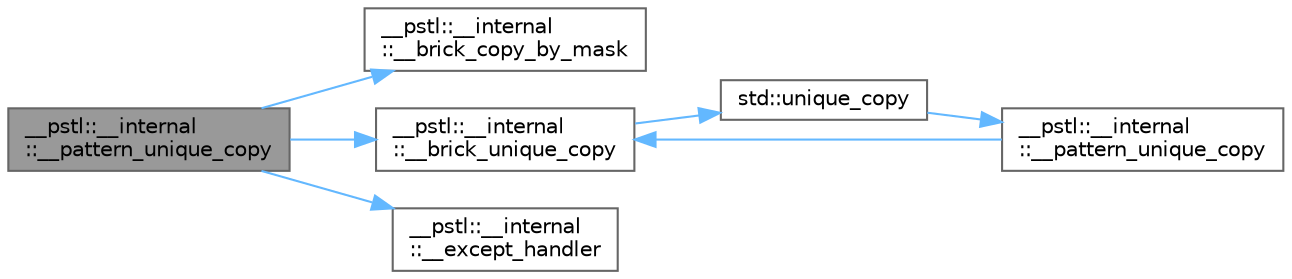 digraph "__pstl::__internal::__pattern_unique_copy"
{
 // LATEX_PDF_SIZE
  bgcolor="transparent";
  edge [fontname=Helvetica,fontsize=10,labelfontname=Helvetica,labelfontsize=10];
  node [fontname=Helvetica,fontsize=10,shape=box,height=0.2,width=0.4];
  rankdir="LR";
  Node1 [id="Node000001",label="__pstl::__internal\l::__pattern_unique_copy",height=0.2,width=0.4,color="gray40", fillcolor="grey60", style="filled", fontcolor="black",tooltip=" "];
  Node1 -> Node2 [id="edge1_Node000001_Node000002",color="steelblue1",style="solid",tooltip=" "];
  Node2 [id="Node000002",label="__pstl::__internal\l::__brick_copy_by_mask",height=0.2,width=0.4,color="grey40", fillcolor="white", style="filled",URL="$namespace____pstl_1_1____internal.html#a80a6116f76e81904dfc09a968b0557fc",tooltip=" "];
  Node1 -> Node3 [id="edge2_Node000001_Node000003",color="steelblue1",style="solid",tooltip=" "];
  Node3 [id="Node000003",label="__pstl::__internal\l::__brick_unique_copy",height=0.2,width=0.4,color="grey40", fillcolor="white", style="filled",URL="$namespace____pstl_1_1____internal.html#a9beb05de0c0cca0210da6ad34342bb57",tooltip=" "];
  Node3 -> Node4 [id="edge3_Node000003_Node000004",color="steelblue1",style="solid",tooltip=" "];
  Node4 [id="Node000004",label="std::unique_copy",height=0.2,width=0.4,color="grey40", fillcolor="white", style="filled",URL="$namespacestd.html#a5dca0b0436966649ae7ffb41cf4c67d9",tooltip=" "];
  Node4 -> Node5 [id="edge4_Node000004_Node000005",color="steelblue1",style="solid",tooltip=" "];
  Node5 [id="Node000005",label="__pstl::__internal\l::__pattern_unique_copy",height=0.2,width=0.4,color="grey40", fillcolor="white", style="filled",URL="$namespace____pstl_1_1____internal.html#ae5b4115f81569b63f8d0feb2bd3b90ec",tooltip=" "];
  Node5 -> Node3 [id="edge5_Node000005_Node000003",color="steelblue1",style="solid",tooltip=" "];
  Node1 -> Node6 [id="edge6_Node000001_Node000006",color="steelblue1",style="solid",tooltip=" "];
  Node6 [id="Node000006",label="__pstl::__internal\l::__except_handler",height=0.2,width=0.4,color="grey40", fillcolor="white", style="filled",URL="$namespace____pstl_1_1____internal.html#a9e83352cee63f3312126c9e33e7ae17b",tooltip=" "];
}
